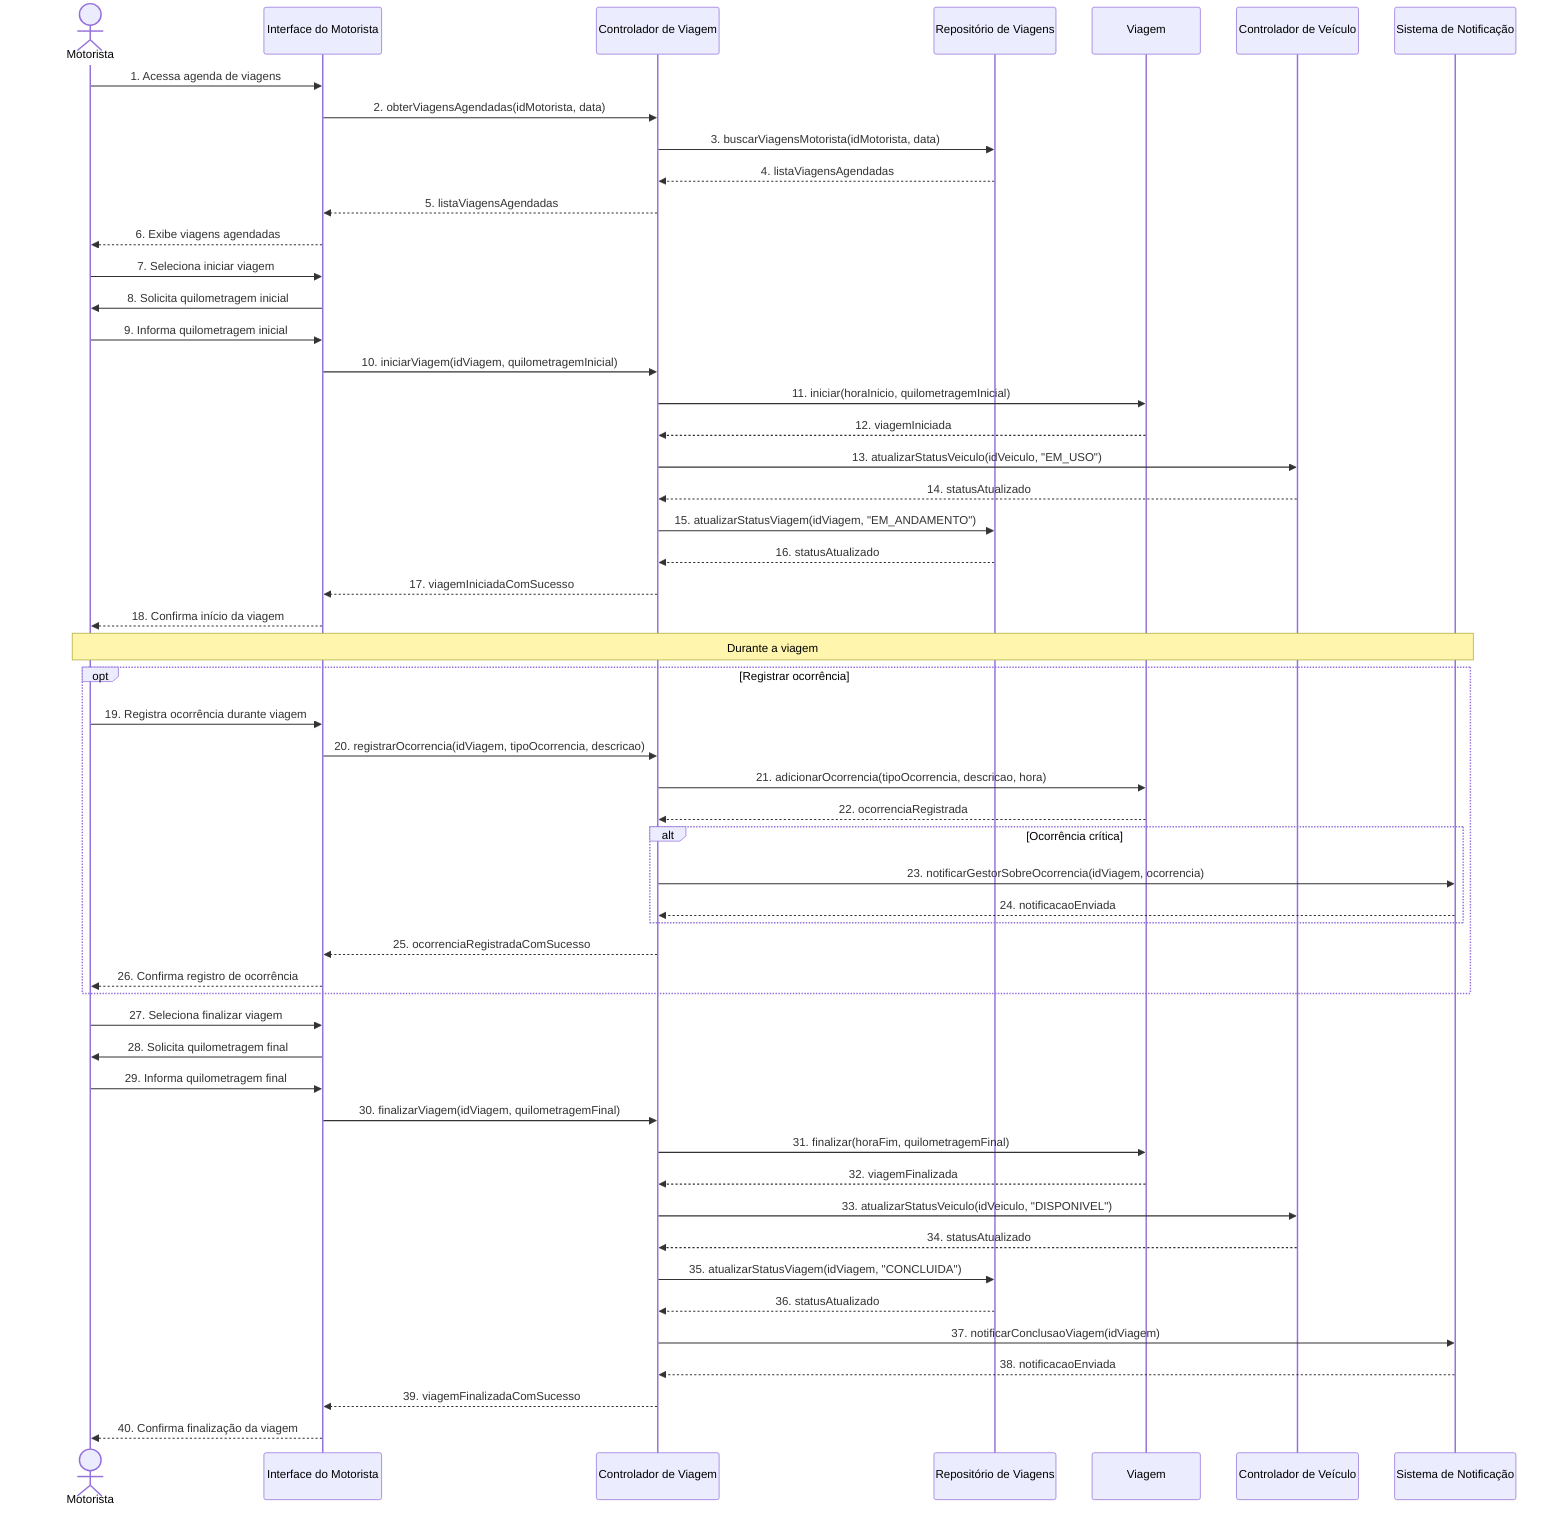 sequenceDiagram
    actor Motorista
    participant MotoristaUI as Interface do Motorista
    participant ControleViagem as Controlador de Viagem
    participant RepositorioViagem as Repositório de Viagens
    participant Viagem as Viagem
    participant ControleVeiculo as Controlador de Veículo
    participant SistemaNotificacao as Sistema de Notificação
    
    Motorista->>MotoristaUI: 1. Acessa agenda de viagens
    MotoristaUI->>ControleViagem: 2. obterViagensAgendadas(idMotorista, data)
    ControleViagem->>RepositorioViagem: 3. buscarViagensMotorista(idMotorista, data)
    RepositorioViagem-->>ControleViagem: 4. listaViagensAgendadas
    ControleViagem-->>MotoristaUI: 5. listaViagensAgendadas
    MotoristaUI-->>Motorista: 6. Exibe viagens agendadas
    
    Motorista->>MotoristaUI: 7. Seleciona iniciar viagem
    MotoristaUI->>Motorista: 8. Solicita quilometragem inicial
    Motorista->>MotoristaUI: 9. Informa quilometragem inicial
    
    MotoristaUI->>ControleViagem: 10. iniciarViagem(idViagem, quilometragemInicial)
    ControleViagem->>Viagem: 11. iniciar(horaInicio, quilometragemInicial)
    Viagem-->>ControleViagem: 12. viagemIniciada
    
    ControleViagem->>ControleVeiculo: 13. atualizarStatusVeiculo(idVeiculo, "EM_USO")
    ControleVeiculo-->>ControleViagem: 14. statusAtualizado
    
    ControleViagem->>RepositorioViagem: 15. atualizarStatusViagem(idViagem, "EM_ANDAMENTO")
    RepositorioViagem-->>ControleViagem: 16. statusAtualizado
    
    ControleViagem-->>MotoristaUI: 17. viagemIniciadaComSucesso
    MotoristaUI-->>Motorista: 18. Confirma início da viagem
    
    Note over Motorista,SistemaNotificacao: Durante a viagem
    
    opt Registrar ocorrência
        Motorista->>MotoristaUI: 19. Registra ocorrência durante viagem
        MotoristaUI->>ControleViagem: 20. registrarOcorrencia(idViagem, tipoOcorrencia, descricao)
        ControleViagem->>Viagem: 21. adicionarOcorrencia(tipoOcorrencia, descricao, hora)
        Viagem-->>ControleViagem: 22. ocorrenciaRegistrada
        
        alt Ocorrência crítica
            ControleViagem->>SistemaNotificacao: 23. notificarGestorSobreOcorrencia(idViagem, ocorrencia)
            SistemaNotificacao-->>ControleViagem: 24. notificacaoEnviada
        end
        
        ControleViagem-->>MotoristaUI: 25. ocorrenciaRegistradaComSucesso
        MotoristaUI-->>Motorista: 26. Confirma registro de ocorrência
    end
    
    Motorista->>MotoristaUI: 27. Seleciona finalizar viagem
    MotoristaUI->>Motorista: 28. Solicita quilometragem final
    Motorista->>MotoristaUI: 29. Informa quilometragem final
    
    MotoristaUI->>ControleViagem: 30. finalizarViagem(idViagem, quilometragemFinal)
    ControleViagem->>Viagem: 31. finalizar(horaFim, quilometragemFinal)
    Viagem-->>ControleViagem: 32. viagemFinalizada
    
    ControleViagem->>ControleVeiculo: 33. atualizarStatusVeiculo(idVeiculo, "DISPONIVEL")
    ControleVeiculo-->>ControleViagem: 34. statusAtualizado
    
    ControleViagem->>RepositorioViagem: 35. atualizarStatusViagem(idViagem, "CONCLUIDA")
    RepositorioViagem-->>ControleViagem: 36. statusAtualizado
    
    ControleViagem->>SistemaNotificacao: 37. notificarConclusaoViagem(idViagem)
    SistemaNotificacao-->>ControleViagem: 38. notificacaoEnviada
    
    ControleViagem-->>MotoristaUI: 39. viagemFinalizadaComSucesso
    MotoristaUI-->>Motorista: 40. Confirma finalização da viagem